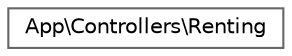 digraph "Graphical Class Hierarchy"
{
 // LATEX_PDF_SIZE
  bgcolor="transparent";
  edge [fontname=Helvetica,fontsize=10,labelfontname=Helvetica,labelfontsize=10];
  node [fontname=Helvetica,fontsize=10,shape=box,height=0.2,width=0.4];
  rankdir="LR";
  Node0 [id="Node000000",label="App\\Controllers\\Renting",height=0.2,width=0.4,color="grey40", fillcolor="white", style="filled",URL="$classApp_1_1Controllers_1_1Renting.html",tooltip=" "];
}
